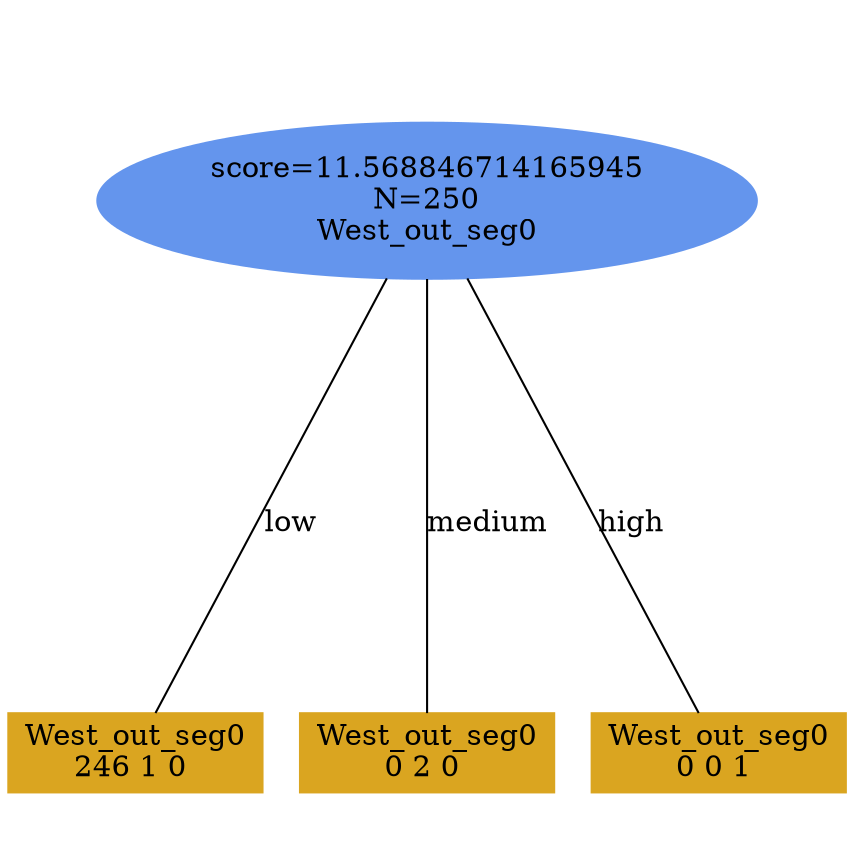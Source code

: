 digraph "DD" {
size = "7.5,10"
ratio=1.0;
center = true;
edge [dir = none];
{ rank = same; node [shape=ellipse, style=filled, color=cornflowerblue];"1622" [label="score=11.568846714165945\nN=250\nWest_out_seg0"];}
{ rank = same; node [shape=box, style=filled, color=goldenrod];"1623" [label="West_out_seg0\n246 1 0 "];}
{ rank = same; node [shape=box, style=filled, color=goldenrod];"1624" [label="West_out_seg0\n0 2 0 "];}
{ rank = same; node [shape=box, style=filled, color=goldenrod];"1625" [label="West_out_seg0\n0 0 1 "];}
"1622" -> "1623" [label = "low"];
"1622" -> "1624" [label = "medium"];
"1622" -> "1625" [label = "high"];

}
